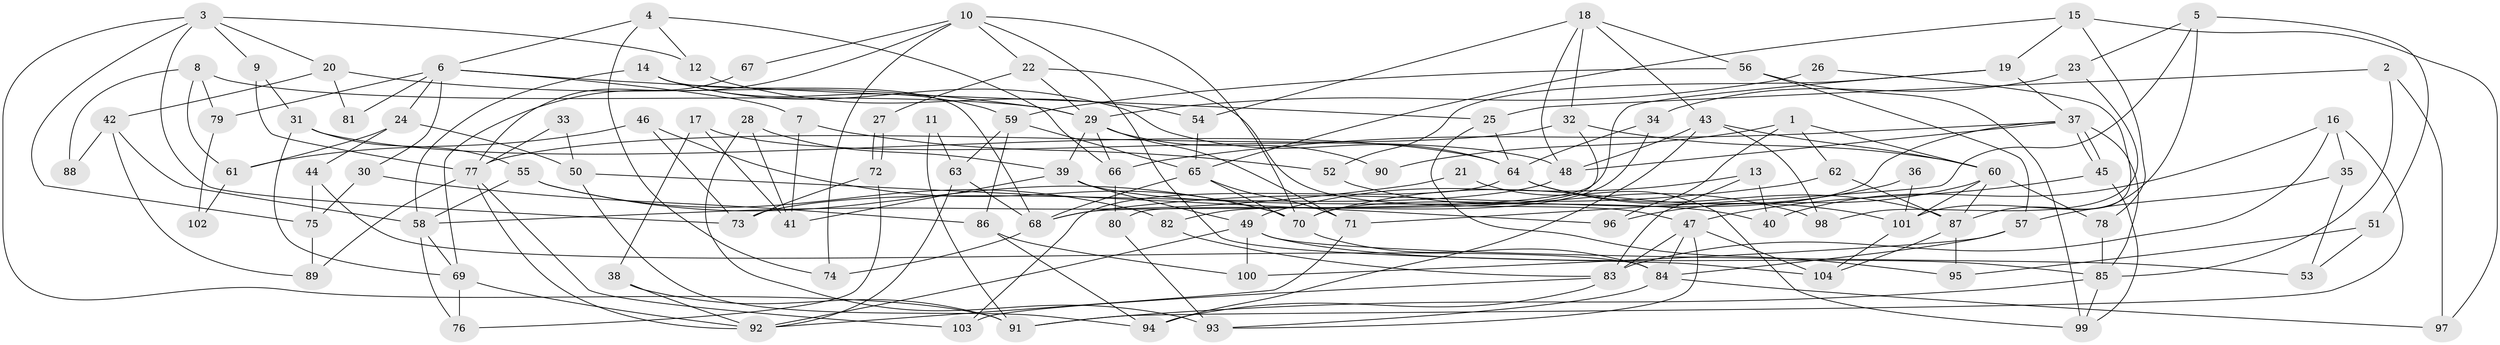 // Generated by graph-tools (version 1.1) at 2025/15/03/09/25 04:15:20]
// undirected, 104 vertices, 208 edges
graph export_dot {
graph [start="1"]
  node [color=gray90,style=filled];
  1;
  2;
  3;
  4;
  5;
  6;
  7;
  8;
  9;
  10;
  11;
  12;
  13;
  14;
  15;
  16;
  17;
  18;
  19;
  20;
  21;
  22;
  23;
  24;
  25;
  26;
  27;
  28;
  29;
  30;
  31;
  32;
  33;
  34;
  35;
  36;
  37;
  38;
  39;
  40;
  41;
  42;
  43;
  44;
  45;
  46;
  47;
  48;
  49;
  50;
  51;
  52;
  53;
  54;
  55;
  56;
  57;
  58;
  59;
  60;
  61;
  62;
  63;
  64;
  65;
  66;
  67;
  68;
  69;
  70;
  71;
  72;
  73;
  74;
  75;
  76;
  77;
  78;
  79;
  80;
  81;
  82;
  83;
  84;
  85;
  86;
  87;
  88;
  89;
  90;
  91;
  92;
  93;
  94;
  95;
  96;
  97;
  98;
  99;
  100;
  101;
  102;
  103;
  104;
  1 -- 60;
  1 -- 62;
  1 -- 90;
  1 -- 96;
  2 -- 97;
  2 -- 85;
  2 -- 25;
  3 -- 91;
  3 -- 12;
  3 -- 9;
  3 -- 20;
  3 -- 73;
  3 -- 75;
  4 -- 74;
  4 -- 6;
  4 -- 12;
  4 -- 66;
  5 -- 51;
  5 -- 71;
  5 -- 23;
  5 -- 87;
  6 -- 25;
  6 -- 7;
  6 -- 24;
  6 -- 30;
  6 -- 79;
  6 -- 81;
  7 -- 52;
  7 -- 41;
  8 -- 29;
  8 -- 61;
  8 -- 79;
  8 -- 88;
  9 -- 77;
  9 -- 31;
  10 -- 70;
  10 -- 104;
  10 -- 22;
  10 -- 67;
  10 -- 69;
  10 -- 74;
  11 -- 63;
  11 -- 91;
  12 -- 54;
  13 -- 83;
  13 -- 49;
  13 -- 40;
  14 -- 58;
  14 -- 64;
  14 -- 59;
  14 -- 68;
  15 -- 19;
  15 -- 78;
  15 -- 65;
  15 -- 97;
  16 -- 91;
  16 -- 83;
  16 -- 35;
  16 -- 40;
  17 -- 41;
  17 -- 48;
  17 -- 38;
  18 -- 43;
  18 -- 32;
  18 -- 48;
  18 -- 54;
  18 -- 56;
  19 -- 68;
  19 -- 37;
  19 -- 52;
  20 -- 29;
  20 -- 42;
  20 -- 81;
  21 -- 58;
  21 -- 99;
  22 -- 29;
  22 -- 27;
  22 -- 47;
  23 -- 34;
  23 -- 98;
  24 -- 44;
  24 -- 50;
  24 -- 61;
  25 -- 64;
  25 -- 95;
  26 -- 29;
  26 -- 101;
  27 -- 72;
  27 -- 72;
  28 -- 39;
  28 -- 93;
  28 -- 41;
  29 -- 71;
  29 -- 39;
  29 -- 66;
  29 -- 90;
  30 -- 75;
  30 -- 86;
  31 -- 69;
  31 -- 55;
  31 -- 64;
  32 -- 80;
  32 -- 60;
  32 -- 77;
  33 -- 50;
  33 -- 77;
  34 -- 82;
  34 -- 64;
  35 -- 57;
  35 -- 53;
  36 -- 70;
  36 -- 101;
  37 -- 66;
  37 -- 45;
  37 -- 45;
  37 -- 48;
  37 -- 70;
  37 -- 85;
  38 -- 92;
  38 -- 91;
  39 -- 49;
  39 -- 40;
  39 -- 41;
  42 -- 58;
  42 -- 88;
  42 -- 89;
  43 -- 48;
  43 -- 94;
  43 -- 60;
  43 -- 98;
  44 -- 75;
  44 -- 84;
  45 -- 47;
  45 -- 99;
  46 -- 73;
  46 -- 70;
  46 -- 61;
  47 -- 83;
  47 -- 84;
  47 -- 93;
  47 -- 104;
  48 -- 73;
  49 -- 92;
  49 -- 85;
  49 -- 53;
  49 -- 100;
  50 -- 96;
  50 -- 94;
  51 -- 53;
  51 -- 95;
  52 -- 98;
  54 -- 65;
  55 -- 70;
  55 -- 58;
  55 -- 82;
  56 -- 59;
  56 -- 57;
  56 -- 99;
  57 -- 84;
  57 -- 100;
  58 -- 69;
  58 -- 76;
  59 -- 86;
  59 -- 63;
  59 -- 65;
  60 -- 87;
  60 -- 78;
  60 -- 96;
  60 -- 101;
  61 -- 102;
  62 -- 68;
  62 -- 87;
  63 -- 68;
  63 -- 92;
  64 -- 101;
  64 -- 87;
  64 -- 103;
  65 -- 68;
  65 -- 70;
  65 -- 71;
  66 -- 80;
  67 -- 77;
  68 -- 74;
  69 -- 76;
  69 -- 92;
  70 -- 84;
  71 -- 92;
  72 -- 73;
  72 -- 76;
  75 -- 89;
  77 -- 92;
  77 -- 89;
  77 -- 103;
  78 -- 85;
  79 -- 102;
  80 -- 93;
  82 -- 83;
  83 -- 94;
  83 -- 103;
  84 -- 93;
  84 -- 97;
  85 -- 99;
  85 -- 91;
  86 -- 100;
  86 -- 94;
  87 -- 95;
  87 -- 104;
  101 -- 104;
}
